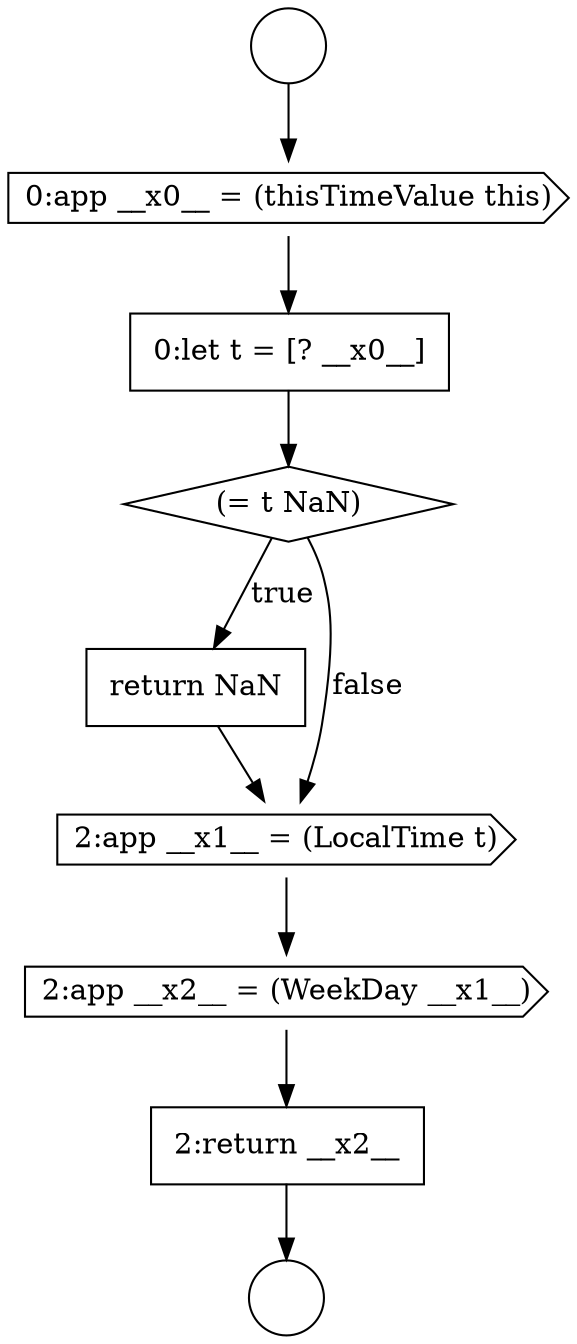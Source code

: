digraph {
  node13287 [shape=cds, label=<<font color="black">0:app __x0__ = (thisTimeValue this)</font>> color="black" fillcolor="white" style=filled]
  node13290 [shape=none, margin=0, label=<<font color="black">
    <table border="0" cellborder="1" cellspacing="0" cellpadding="10">
      <tr><td align="left">return NaN</td></tr>
    </table>
  </font>> color="black" fillcolor="white" style=filled]
  node13286 [shape=circle label=" " color="black" fillcolor="white" style=filled]
  node13291 [shape=cds, label=<<font color="black">2:app __x1__ = (LocalTime t)</font>> color="black" fillcolor="white" style=filled]
  node13285 [shape=circle label=" " color="black" fillcolor="white" style=filled]
  node13288 [shape=none, margin=0, label=<<font color="black">
    <table border="0" cellborder="1" cellspacing="0" cellpadding="10">
      <tr><td align="left">0:let t = [? __x0__]</td></tr>
    </table>
  </font>> color="black" fillcolor="white" style=filled]
  node13289 [shape=diamond, label=<<font color="black">(= t NaN)</font>> color="black" fillcolor="white" style=filled]
  node13293 [shape=none, margin=0, label=<<font color="black">
    <table border="0" cellborder="1" cellspacing="0" cellpadding="10">
      <tr><td align="left">2:return __x2__</td></tr>
    </table>
  </font>> color="black" fillcolor="white" style=filled]
  node13292 [shape=cds, label=<<font color="black">2:app __x2__ = (WeekDay __x1__)</font>> color="black" fillcolor="white" style=filled]
  node13287 -> node13288 [ color="black"]
  node13293 -> node13286 [ color="black"]
  node13289 -> node13290 [label=<<font color="black">true</font>> color="black"]
  node13289 -> node13291 [label=<<font color="black">false</font>> color="black"]
  node13290 -> node13291 [ color="black"]
  node13285 -> node13287 [ color="black"]
  node13292 -> node13293 [ color="black"]
  node13291 -> node13292 [ color="black"]
  node13288 -> node13289 [ color="black"]
}
